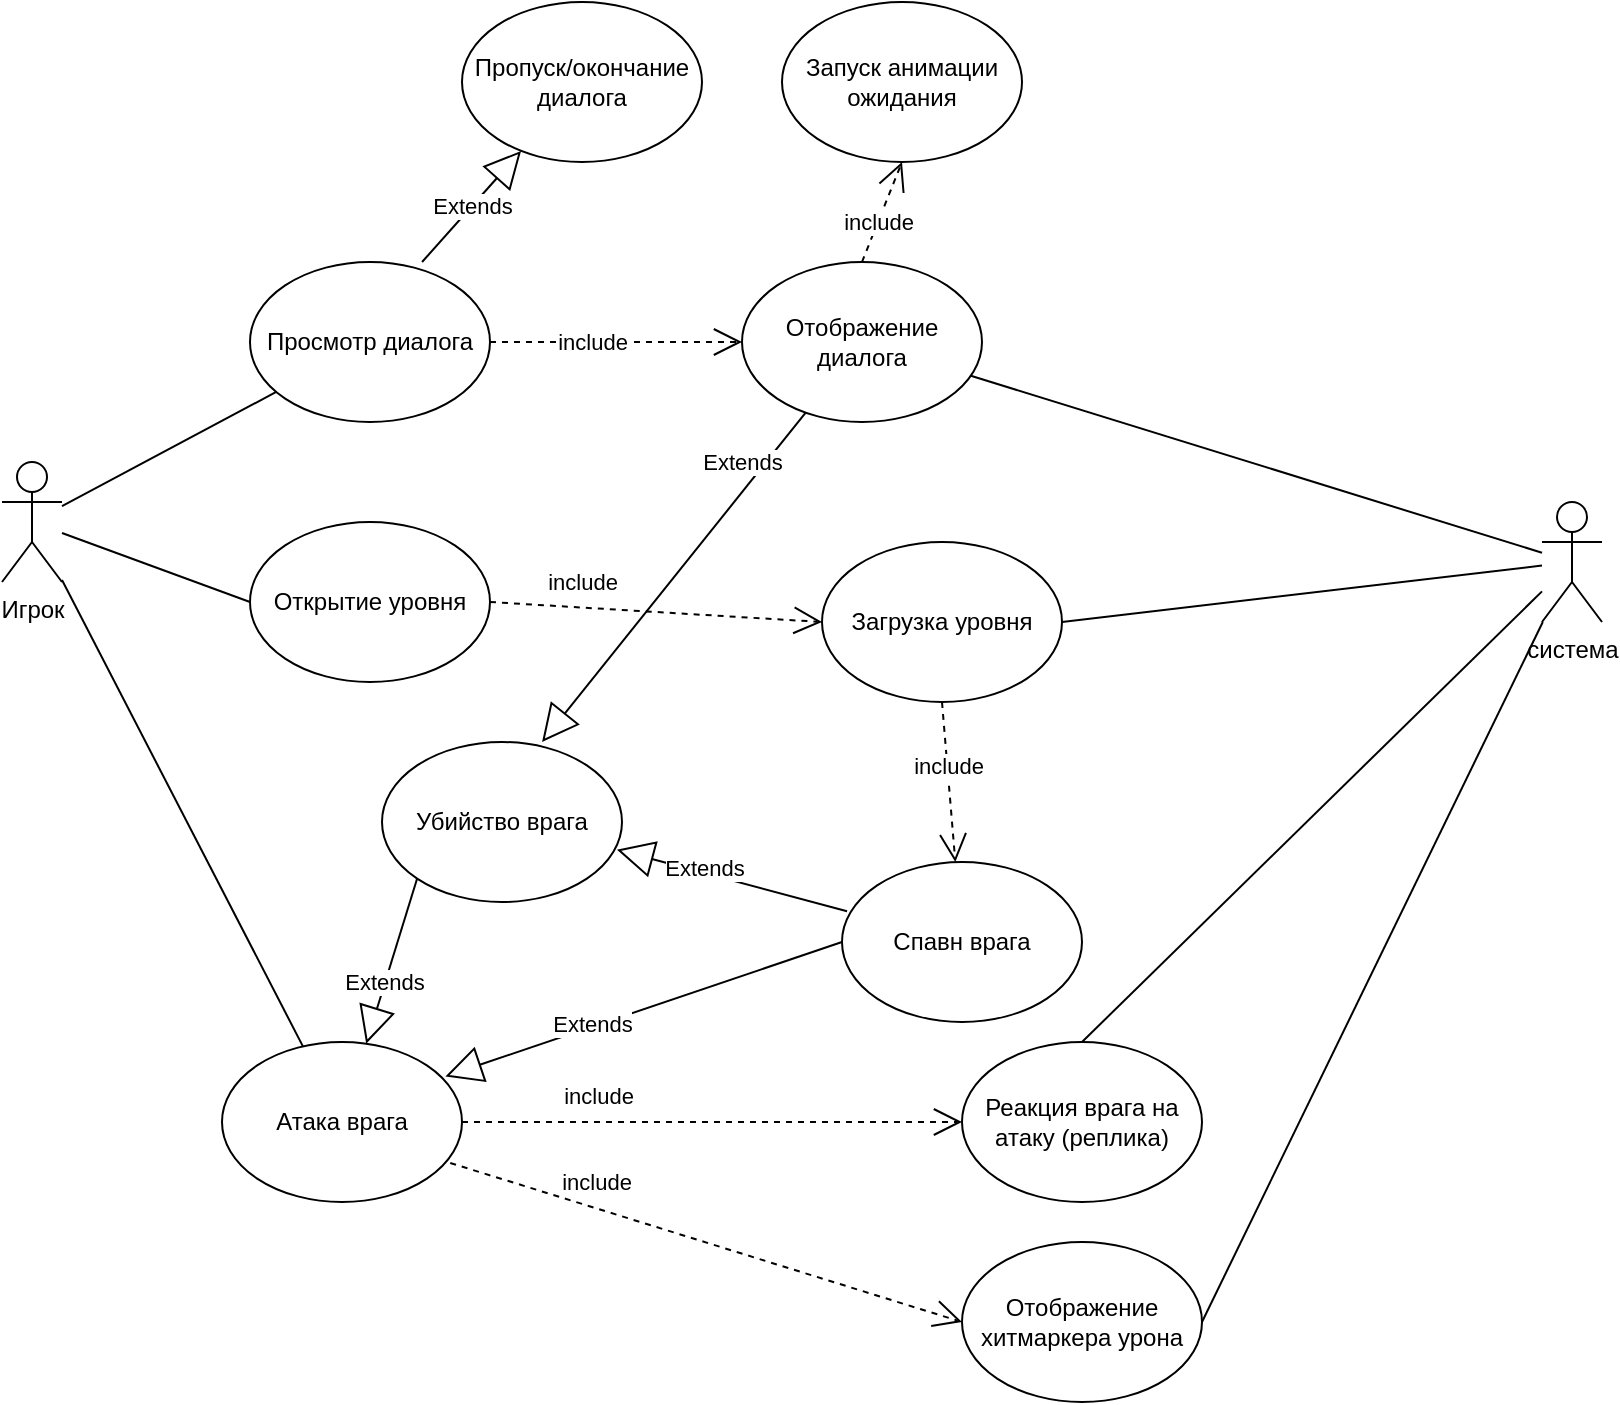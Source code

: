 <mxfile version="23.1.5" type="device">
  <diagram name="Страница — 1" id="O6aFWi9uPsVuRvHckNO8">
    <mxGraphModel dx="1395" dy="697" grid="1" gridSize="10" guides="1" tooltips="1" connect="1" arrows="1" fold="1" page="1" pageScale="1" pageWidth="827" pageHeight="1169" math="0" shadow="0">
      <root>
        <mxCell id="0" />
        <mxCell id="1" parent="0" />
        <mxCell id="ug93Zat7jF4lifJ3sR4s-1" value="Игрок" style="shape=umlActor;verticalLabelPosition=bottom;verticalAlign=top;html=1;outlineConnect=0;" vertex="1" parent="1">
          <mxGeometry x="170" y="350" width="30" height="60" as="geometry" />
        </mxCell>
        <mxCell id="ug93Zat7jF4lifJ3sR4s-2" value="" style="endArrow=none;html=1;rounded=0;entryX=0;entryY=0.5;entryDx=0;entryDy=0;" edge="1" parent="1" source="ug93Zat7jF4lifJ3sR4s-1" target="ug93Zat7jF4lifJ3sR4s-3">
          <mxGeometry width="50" height="50" relative="1" as="geometry">
            <mxPoint x="200" y="360" as="sourcePoint" />
            <mxPoint x="250" y="330" as="targetPoint" />
          </mxGeometry>
        </mxCell>
        <mxCell id="ug93Zat7jF4lifJ3sR4s-3" value="Открытие уровня" style="ellipse;whiteSpace=wrap;html=1;" vertex="1" parent="1">
          <mxGeometry x="294" y="380" width="120" height="80" as="geometry" />
        </mxCell>
        <mxCell id="ug93Zat7jF4lifJ3sR4s-5" value="система" style="shape=umlActor;verticalLabelPosition=bottom;verticalAlign=top;html=1;outlineConnect=0;" vertex="1" parent="1">
          <mxGeometry x="940" y="370" width="30" height="60" as="geometry" />
        </mxCell>
        <mxCell id="ug93Zat7jF4lifJ3sR4s-6" value="Загрузка уровня" style="ellipse;whiteSpace=wrap;html=1;" vertex="1" parent="1">
          <mxGeometry x="580" y="390" width="120" height="80" as="geometry" />
        </mxCell>
        <mxCell id="ug93Zat7jF4lifJ3sR4s-8" value="" style="endArrow=none;html=1;rounded=0;" edge="1" parent="1" source="ug93Zat7jF4lifJ3sR4s-1" target="ug93Zat7jF4lifJ3sR4s-17">
          <mxGeometry width="50" height="50" relative="1" as="geometry">
            <mxPoint x="300" y="460" as="sourcePoint" />
            <mxPoint x="280" y="410" as="targetPoint" />
          </mxGeometry>
        </mxCell>
        <mxCell id="ug93Zat7jF4lifJ3sR4s-9" value="" style="endArrow=none;html=1;rounded=0;entryX=1;entryY=0.5;entryDx=0;entryDy=0;" edge="1" parent="1" source="ug93Zat7jF4lifJ3sR4s-5" target="ug93Zat7jF4lifJ3sR4s-6">
          <mxGeometry width="50" height="50" relative="1" as="geometry">
            <mxPoint x="410" y="400" as="sourcePoint" />
            <mxPoint x="460" y="350" as="targetPoint" />
          </mxGeometry>
        </mxCell>
        <mxCell id="ug93Zat7jF4lifJ3sR4s-10" value="include" style="endArrow=open;endSize=12;dashed=1;html=1;rounded=0;exitX=1;exitY=0.5;exitDx=0;exitDy=0;entryX=0;entryY=0.5;entryDx=0;entryDy=0;" edge="1" parent="1" source="ug93Zat7jF4lifJ3sR4s-3" target="ug93Zat7jF4lifJ3sR4s-6">
          <mxGeometry x="-0.459" y="13" width="160" relative="1" as="geometry">
            <mxPoint x="360" y="380" as="sourcePoint" />
            <mxPoint x="520" y="380" as="targetPoint" />
            <mxPoint as="offset" />
          </mxGeometry>
        </mxCell>
        <mxCell id="ug93Zat7jF4lifJ3sR4s-11" value="" style="endArrow=none;html=1;rounded=0;" edge="1" parent="1" source="ug93Zat7jF4lifJ3sR4s-5" target="ug93Zat7jF4lifJ3sR4s-12">
          <mxGeometry width="50" height="50" relative="1" as="geometry">
            <mxPoint x="490" y="380" as="sourcePoint" />
            <mxPoint x="600" y="400" as="targetPoint" />
          </mxGeometry>
        </mxCell>
        <mxCell id="ug93Zat7jF4lifJ3sR4s-12" value="Отображение диалога" style="ellipse;whiteSpace=wrap;html=1;" vertex="1" parent="1">
          <mxGeometry x="540" y="250" width="120" height="80" as="geometry" />
        </mxCell>
        <mxCell id="ug93Zat7jF4lifJ3sR4s-14" value="Запуск анимации ожидания" style="ellipse;whiteSpace=wrap;html=1;" vertex="1" parent="1">
          <mxGeometry x="560" y="120" width="120" height="80" as="geometry" />
        </mxCell>
        <mxCell id="ug93Zat7jF4lifJ3sR4s-17" value="Просмотр диалога" style="ellipse;whiteSpace=wrap;html=1;" vertex="1" parent="1">
          <mxGeometry x="294" y="250" width="120" height="80" as="geometry" />
        </mxCell>
        <mxCell id="ug93Zat7jF4lifJ3sR4s-18" value="Пропуск/окончание диалога" style="ellipse;whiteSpace=wrap;html=1;" vertex="1" parent="1">
          <mxGeometry x="400" y="120" width="120" height="80" as="geometry" />
        </mxCell>
        <mxCell id="ug93Zat7jF4lifJ3sR4s-19" value="Extends" style="endArrow=block;endSize=16;endFill=0;html=1;rounded=0;exitX=0.717;exitY=0;exitDx=0;exitDy=0;exitPerimeter=0;" edge="1" parent="1" source="ug93Zat7jF4lifJ3sR4s-17" target="ug93Zat7jF4lifJ3sR4s-18">
          <mxGeometry width="160" relative="1" as="geometry">
            <mxPoint x="340" y="460" as="sourcePoint" />
            <mxPoint x="350" y="530" as="targetPoint" />
          </mxGeometry>
        </mxCell>
        <mxCell id="ug93Zat7jF4lifJ3sR4s-20" value="include" style="endArrow=open;endSize=12;dashed=1;html=1;rounded=0;exitX=1;exitY=0.5;exitDx=0;exitDy=0;entryX=0;entryY=0.5;entryDx=0;entryDy=0;" edge="1" parent="1" source="ug93Zat7jF4lifJ3sR4s-17" target="ug93Zat7jF4lifJ3sR4s-12">
          <mxGeometry x="-0.2" width="160" relative="1" as="geometry">
            <mxPoint x="390" y="280" as="sourcePoint" />
            <mxPoint x="590" y="290" as="targetPoint" />
            <mxPoint as="offset" />
          </mxGeometry>
        </mxCell>
        <mxCell id="ug93Zat7jF4lifJ3sR4s-23" value="Спавн врага" style="ellipse;whiteSpace=wrap;html=1;" vertex="1" parent="1">
          <mxGeometry x="590" y="550" width="120" height="80" as="geometry" />
        </mxCell>
        <mxCell id="ug93Zat7jF4lifJ3sR4s-24" value="" style="endArrow=none;html=1;rounded=0;" edge="1" parent="1" source="ug93Zat7jF4lifJ3sR4s-1" target="ug93Zat7jF4lifJ3sR4s-25">
          <mxGeometry width="50" height="50" relative="1" as="geometry">
            <mxPoint x="200" y="420" as="sourcePoint" />
            <mxPoint x="230" y="560" as="targetPoint" />
          </mxGeometry>
        </mxCell>
        <mxCell id="ug93Zat7jF4lifJ3sR4s-25" value="Атака врага" style="ellipse;whiteSpace=wrap;html=1;" vertex="1" parent="1">
          <mxGeometry x="280" y="640" width="120" height="80" as="geometry" />
        </mxCell>
        <mxCell id="ug93Zat7jF4lifJ3sR4s-26" value="Реакция врага на атаку (реплика)" style="ellipse;whiteSpace=wrap;html=1;" vertex="1" parent="1">
          <mxGeometry x="650" y="640" width="120" height="80" as="geometry" />
        </mxCell>
        <mxCell id="ug93Zat7jF4lifJ3sR4s-27" value="" style="endArrow=none;html=1;rounded=0;exitX=0.5;exitY=0;exitDx=0;exitDy=0;" edge="1" parent="1" source="ug93Zat7jF4lifJ3sR4s-26" target="ug93Zat7jF4lifJ3sR4s-5">
          <mxGeometry width="50" height="50" relative="1" as="geometry">
            <mxPoint x="540" y="550" as="sourcePoint" />
            <mxPoint x="590" y="500" as="targetPoint" />
          </mxGeometry>
        </mxCell>
        <mxCell id="ug93Zat7jF4lifJ3sR4s-32" value="include" style="endArrow=open;endSize=12;dashed=1;html=1;rounded=0;exitX=0.5;exitY=0;exitDx=0;exitDy=0;entryX=0.5;entryY=1;entryDx=0;entryDy=0;" edge="1" parent="1" source="ug93Zat7jF4lifJ3sR4s-12" target="ug93Zat7jF4lifJ3sR4s-14">
          <mxGeometry x="-0.2" width="160" relative="1" as="geometry">
            <mxPoint x="460" y="400" as="sourcePoint" />
            <mxPoint x="530" y="400" as="targetPoint" />
            <mxPoint as="offset" />
          </mxGeometry>
        </mxCell>
        <mxCell id="ug93Zat7jF4lifJ3sR4s-33" value="Убийство врага" style="ellipse;whiteSpace=wrap;html=1;" vertex="1" parent="1">
          <mxGeometry x="360" y="490" width="120" height="80" as="geometry" />
        </mxCell>
        <mxCell id="ug93Zat7jF4lifJ3sR4s-35" value="include" style="endArrow=open;endSize=12;dashed=1;html=1;rounded=0;exitX=0.5;exitY=1;exitDx=0;exitDy=0;" edge="1" parent="1" source="ug93Zat7jF4lifJ3sR4s-6" target="ug93Zat7jF4lifJ3sR4s-23">
          <mxGeometry x="-0.2" width="160" relative="1" as="geometry">
            <mxPoint x="424" y="270" as="sourcePoint" />
            <mxPoint x="520" y="270" as="targetPoint" />
            <mxPoint as="offset" />
          </mxGeometry>
        </mxCell>
        <mxCell id="ug93Zat7jF4lifJ3sR4s-38" value="Extends" style="endArrow=block;endSize=16;endFill=0;html=1;rounded=0;exitX=0;exitY=1;exitDx=0;exitDy=0;" edge="1" parent="1" source="ug93Zat7jF4lifJ3sR4s-33" target="ug93Zat7jF4lifJ3sR4s-25">
          <mxGeometry x="0.264" y="-2" width="160" relative="1" as="geometry">
            <mxPoint x="410" y="690" as="sourcePoint" />
            <mxPoint x="450" y="654" as="targetPoint" />
            <mxPoint x="1" as="offset" />
          </mxGeometry>
        </mxCell>
        <mxCell id="ug93Zat7jF4lifJ3sR4s-41" value="Extends" style="endArrow=block;endSize=16;endFill=0;html=1;rounded=0;exitX=0;exitY=0.5;exitDx=0;exitDy=0;entryX=0.931;entryY=0.215;entryDx=0;entryDy=0;entryPerimeter=0;" edge="1" parent="1" source="ug93Zat7jF4lifJ3sR4s-23" target="ug93Zat7jF4lifJ3sR4s-25">
          <mxGeometry x="0.264" y="-2" width="160" relative="1" as="geometry">
            <mxPoint x="388" y="568" as="sourcePoint" />
            <mxPoint x="362" y="651" as="targetPoint" />
            <mxPoint x="1" as="offset" />
          </mxGeometry>
        </mxCell>
        <mxCell id="ug93Zat7jF4lifJ3sR4s-43" value="Extends" style="endArrow=block;endSize=16;endFill=0;html=1;rounded=0;exitX=0.021;exitY=0.308;exitDx=0;exitDy=0;entryX=0.979;entryY=0.673;entryDx=0;entryDy=0;entryPerimeter=0;exitPerimeter=0;" edge="1" parent="1" source="ug93Zat7jF4lifJ3sR4s-23" target="ug93Zat7jF4lifJ3sR4s-33">
          <mxGeometry x="0.264" y="-2" width="160" relative="1" as="geometry">
            <mxPoint x="600" y="600" as="sourcePoint" />
            <mxPoint x="402" y="667" as="targetPoint" />
            <mxPoint x="1" as="offset" />
          </mxGeometry>
        </mxCell>
        <mxCell id="ug93Zat7jF4lifJ3sR4s-44" value="Extends" style="endArrow=block;endSize=16;endFill=0;html=1;rounded=0;entryX=0.667;entryY=0;entryDx=0;entryDy=0;entryPerimeter=0;" edge="1" parent="1" source="ug93Zat7jF4lifJ3sR4s-12" target="ug93Zat7jF4lifJ3sR4s-33">
          <mxGeometry x="-0.628" y="-9" width="160" relative="1" as="geometry">
            <mxPoint x="600" y="380" as="sourcePoint" />
            <mxPoint x="362" y="651" as="targetPoint" />
            <mxPoint as="offset" />
          </mxGeometry>
        </mxCell>
        <mxCell id="ug93Zat7jF4lifJ3sR4s-46" value="Отображение хитмаркера урона" style="ellipse;whiteSpace=wrap;html=1;" vertex="1" parent="1">
          <mxGeometry x="650" y="740" width="120" height="80" as="geometry" />
        </mxCell>
        <mxCell id="ug93Zat7jF4lifJ3sR4s-47" value="" style="endArrow=none;html=1;rounded=0;exitX=1;exitY=0.5;exitDx=0;exitDy=0;" edge="1" parent="1" source="ug93Zat7jF4lifJ3sR4s-46" target="ug93Zat7jF4lifJ3sR4s-5">
          <mxGeometry width="50" height="50" relative="1" as="geometry">
            <mxPoint x="720" y="650" as="sourcePoint" />
            <mxPoint x="950" y="425" as="targetPoint" />
          </mxGeometry>
        </mxCell>
        <mxCell id="ug93Zat7jF4lifJ3sR4s-50" value="include" style="endArrow=open;endSize=12;dashed=1;html=1;rounded=0;exitX=0.951;exitY=0.756;exitDx=0;exitDy=0;entryX=0;entryY=0.5;entryDx=0;entryDy=0;exitPerimeter=0;" edge="1" parent="1" source="ug93Zat7jF4lifJ3sR4s-25" target="ug93Zat7jF4lifJ3sR4s-46">
          <mxGeometry x="-0.459" y="13" width="160" relative="1" as="geometry">
            <mxPoint x="424" y="430" as="sourcePoint" />
            <mxPoint x="590" y="440" as="targetPoint" />
            <mxPoint as="offset" />
          </mxGeometry>
        </mxCell>
        <mxCell id="ug93Zat7jF4lifJ3sR4s-51" value="include" style="endArrow=open;endSize=12;dashed=1;html=1;rounded=0;exitX=1;exitY=0.5;exitDx=0;exitDy=0;entryX=0;entryY=0.5;entryDx=0;entryDy=0;" edge="1" parent="1" source="ug93Zat7jF4lifJ3sR4s-25" target="ug93Zat7jF4lifJ3sR4s-26">
          <mxGeometry x="-0.459" y="13" width="160" relative="1" as="geometry">
            <mxPoint x="404" y="710" as="sourcePoint" />
            <mxPoint x="660" y="790" as="targetPoint" />
            <mxPoint as="offset" />
          </mxGeometry>
        </mxCell>
      </root>
    </mxGraphModel>
  </diagram>
</mxfile>
